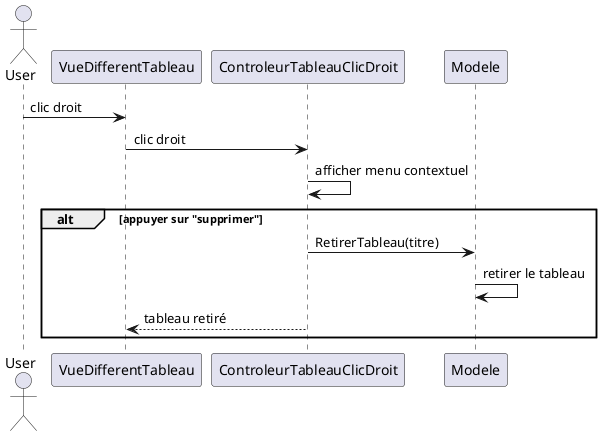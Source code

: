 @startuml
'https://plantuml.com/sequence-diagram

actor User
participant "VueDifferentTableau" as VDT
participant "ControleurTableauClicDroit" as CTC
participant "Modele" as M



User -> VDT: clic droit
VDT -> CTC: clic droit
CTC -> CTC: afficher menu contextuel
alt appuyer sur "supprimer"
    CTC -> M: RetirerTableau(titre)
    M -> M: retirer le tableau
    CTC --> VDT: tableau retiré
end
@enduml